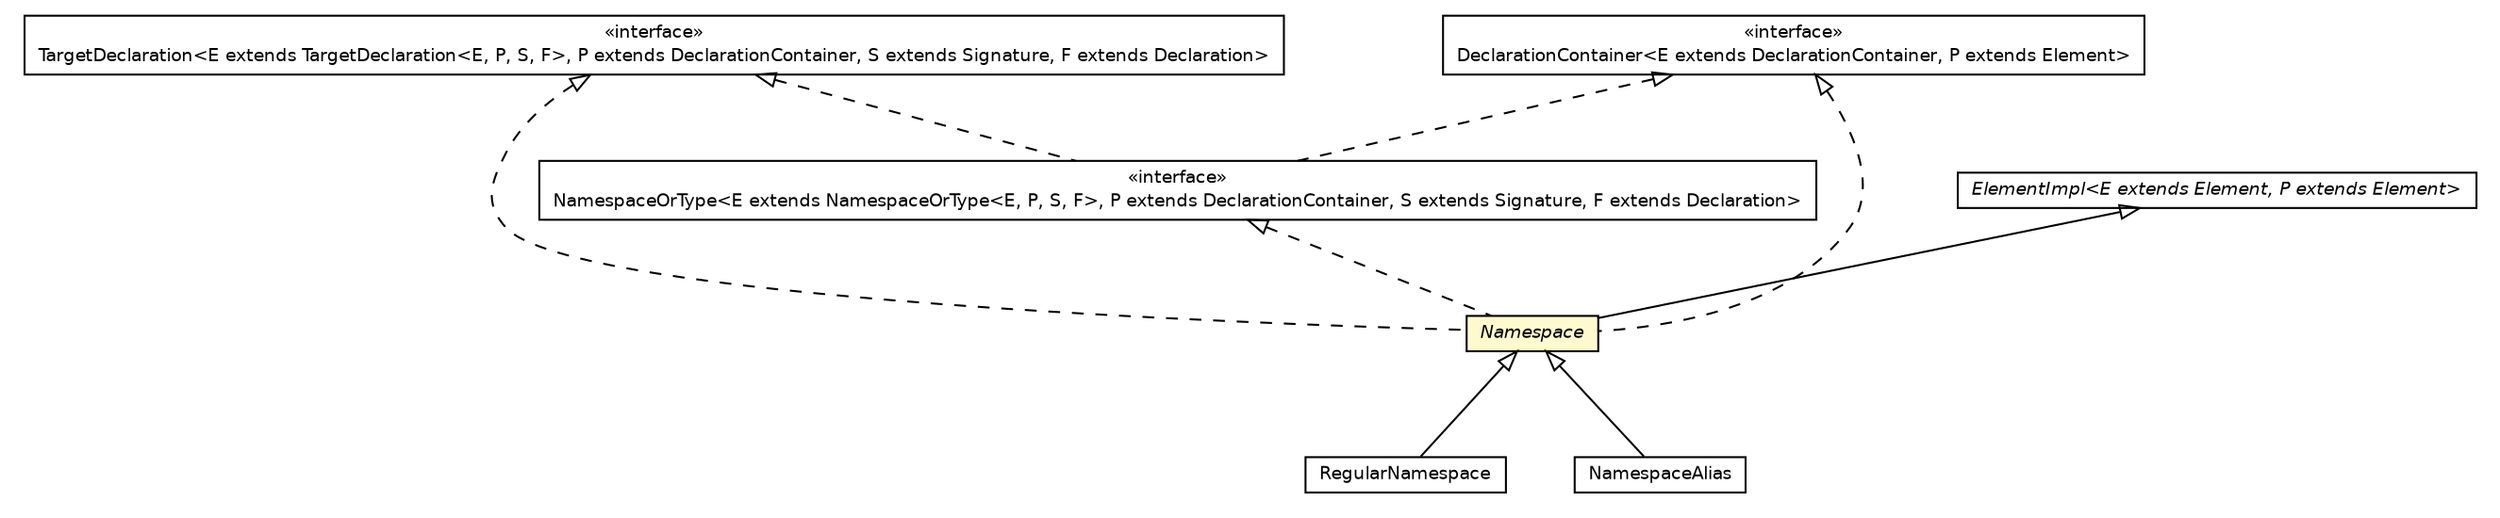 #!/usr/local/bin/dot
#
# Class diagram 
# Generated by UMLGraph version 5.2 (http://www.umlgraph.org/)
#

digraph G {
	edge [fontname="Helvetica",fontsize=10,labelfontname="Helvetica",labelfontsize=10];
	node [fontname="Helvetica",fontsize=10,shape=plaintext];
	nodesep=0.25;
	ranksep=0.5;
	// chameleon.core.declaration.TargetDeclaration<E extends chameleon.core.declaration.TargetDeclaration<E, P, S, F>, P extends chameleon.core.declaration.DeclarationContainer, S extends chameleon.core.declaration.Signature, F extends chameleon.core.declaration.Declaration>
	c17377 [label=<<table title="chameleon.core.declaration.TargetDeclaration" border="0" cellborder="1" cellspacing="0" cellpadding="2" port="p" href="../declaration/TargetDeclaration.html">
		<tr><td><table border="0" cellspacing="0" cellpadding="1">
<tr><td align="center" balign="center"> &#171;interface&#187; </td></tr>
<tr><td align="center" balign="center"> TargetDeclaration&lt;E extends TargetDeclaration&lt;E, P, S, F&gt;, P extends DeclarationContainer, S extends Signature, F extends Declaration&gt; </td></tr>
		</table></td></tr>
		</table>>, fontname="Helvetica", fontcolor="black", fontsize=9.0];
	// chameleon.core.declaration.DeclarationContainer<E extends chameleon.core.declaration.DeclarationContainer, P extends chameleon.core.element.Element>
	c17382 [label=<<table title="chameleon.core.declaration.DeclarationContainer" border="0" cellborder="1" cellspacing="0" cellpadding="2" port="p" href="../declaration/DeclarationContainer.html">
		<tr><td><table border="0" cellspacing="0" cellpadding="1">
<tr><td align="center" balign="center"> &#171;interface&#187; </td></tr>
<tr><td align="center" balign="center"> DeclarationContainer&lt;E extends DeclarationContainer, P extends Element&gt; </td></tr>
		</table></td></tr>
		</table>>, fontname="Helvetica", fontcolor="black", fontsize=9.0];
	// chameleon.core.element.ElementImpl<E extends chameleon.core.element.Element, P extends chameleon.core.element.Element>
	c17384 [label=<<table title="chameleon.core.element.ElementImpl" border="0" cellborder="1" cellspacing="0" cellpadding="2" port="p" href="../element/ElementImpl.html">
		<tr><td><table border="0" cellspacing="0" cellpadding="1">
<tr><td align="center" balign="center"><font face="Helvetica-Oblique"> ElementImpl&lt;E extends Element, P extends Element&gt; </font></td></tr>
		</table></td></tr>
		</table>>, fontname="Helvetica", fontcolor="black", fontsize=9.0];
	// chameleon.core.namespace.RegularNamespace
	c17442 [label=<<table title="chameleon.core.namespace.RegularNamespace" border="0" cellborder="1" cellspacing="0" cellpadding="2" port="p" href="./RegularNamespace.html">
		<tr><td><table border="0" cellspacing="0" cellpadding="1">
<tr><td align="center" balign="center"> RegularNamespace </td></tr>
		</table></td></tr>
		</table>>, fontname="Helvetica", fontcolor="black", fontsize=9.0];
	// chameleon.core.namespace.NamespaceOrType<E extends chameleon.core.namespace.NamespaceOrType<E, P, S, F>, P extends chameleon.core.declaration.DeclarationContainer, S extends chameleon.core.declaration.Signature, F extends chameleon.core.declaration.Declaration>
	c17446 [label=<<table title="chameleon.core.namespace.NamespaceOrType" border="0" cellborder="1" cellspacing="0" cellpadding="2" port="p" href="./NamespaceOrType.html">
		<tr><td><table border="0" cellspacing="0" cellpadding="1">
<tr><td align="center" balign="center"> &#171;interface&#187; </td></tr>
<tr><td align="center" balign="center"> NamespaceOrType&lt;E extends NamespaceOrType&lt;E, P, S, F&gt;, P extends DeclarationContainer, S extends Signature, F extends Declaration&gt; </td></tr>
		</table></td></tr>
		</table>>, fontname="Helvetica", fontcolor="black", fontsize=9.0];
	// chameleon.core.namespace.NamespaceAlias
	c17449 [label=<<table title="chameleon.core.namespace.NamespaceAlias" border="0" cellborder="1" cellspacing="0" cellpadding="2" port="p" href="./NamespaceAlias.html">
		<tr><td><table border="0" cellspacing="0" cellpadding="1">
<tr><td align="center" balign="center"> NamespaceAlias </td></tr>
		</table></td></tr>
		</table>>, fontname="Helvetica", fontcolor="black", fontsize=9.0];
	// chameleon.core.namespace.Namespace
	c17450 [label=<<table title="chameleon.core.namespace.Namespace" border="0" cellborder="1" cellspacing="0" cellpadding="2" port="p" bgcolor="lemonChiffon" href="./Namespace.html">
		<tr><td><table border="0" cellspacing="0" cellpadding="1">
<tr><td align="center" balign="center"><font face="Helvetica-Oblique"> Namespace </font></td></tr>
		</table></td></tr>
		</table>>, fontname="Helvetica", fontcolor="black", fontsize=9.0];
	//chameleon.core.namespace.RegularNamespace extends chameleon.core.namespace.Namespace
	c17450:p -> c17442:p [dir=back,arrowtail=empty];
	//chameleon.core.namespace.NamespaceOrType<E extends chameleon.core.namespace.NamespaceOrType<E, P, S, F>, P extends chameleon.core.declaration.DeclarationContainer, S extends chameleon.core.declaration.Signature, F extends chameleon.core.declaration.Declaration> implements chameleon.core.declaration.TargetDeclaration<E extends chameleon.core.declaration.TargetDeclaration<E, P, S, F>, P extends chameleon.core.declaration.DeclarationContainer, S extends chameleon.core.declaration.Signature, F extends chameleon.core.declaration.Declaration>
	c17377:p -> c17446:p [dir=back,arrowtail=empty,style=dashed];
	//chameleon.core.namespace.NamespaceOrType<E extends chameleon.core.namespace.NamespaceOrType<E, P, S, F>, P extends chameleon.core.declaration.DeclarationContainer, S extends chameleon.core.declaration.Signature, F extends chameleon.core.declaration.Declaration> implements chameleon.core.declaration.DeclarationContainer<E extends chameleon.core.declaration.DeclarationContainer, P extends chameleon.core.element.Element>
	c17382:p -> c17446:p [dir=back,arrowtail=empty,style=dashed];
	//chameleon.core.namespace.NamespaceAlias extends chameleon.core.namespace.Namespace
	c17450:p -> c17449:p [dir=back,arrowtail=empty];
	//chameleon.core.namespace.Namespace extends chameleon.core.element.ElementImpl<chameleon.core.namespace.Namespace, chameleon.core.namespace.Namespace>
	c17384:p -> c17450:p [dir=back,arrowtail=empty];
	//chameleon.core.namespace.Namespace implements chameleon.core.namespace.NamespaceOrType<E extends chameleon.core.namespace.NamespaceOrType<E, P, S, F>, P extends chameleon.core.declaration.DeclarationContainer, S extends chameleon.core.declaration.Signature, F extends chameleon.core.declaration.Declaration>
	c17446:p -> c17450:p [dir=back,arrowtail=empty,style=dashed];
	//chameleon.core.namespace.Namespace implements chameleon.core.declaration.DeclarationContainer<E extends chameleon.core.declaration.DeclarationContainer, P extends chameleon.core.element.Element>
	c17382:p -> c17450:p [dir=back,arrowtail=empty,style=dashed];
	//chameleon.core.namespace.Namespace implements chameleon.core.declaration.TargetDeclaration<E extends chameleon.core.declaration.TargetDeclaration<E, P, S, F>, P extends chameleon.core.declaration.DeclarationContainer, S extends chameleon.core.declaration.Signature, F extends chameleon.core.declaration.Declaration>
	c17377:p -> c17450:p [dir=back,arrowtail=empty,style=dashed];
}

